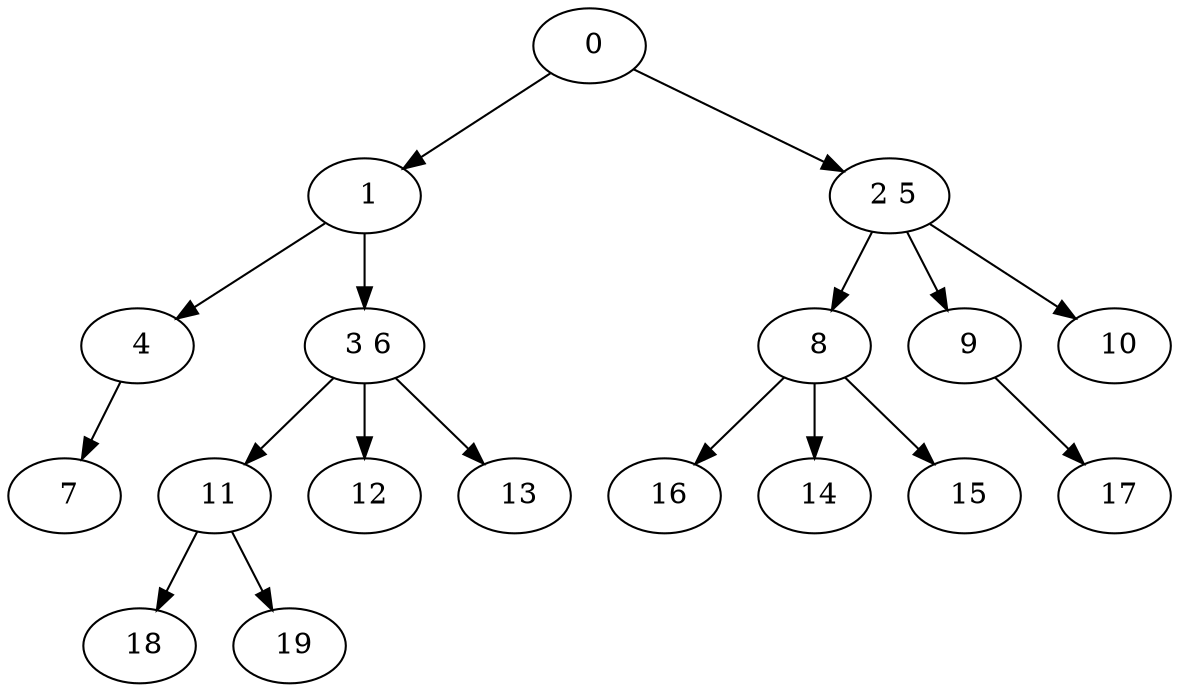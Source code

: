 digraph mytree {
" 0" -> " 1";
" 0" -> " 2 5";
" 1" -> " 4";
" 1" -> " 3 6";
" 2 5" -> " 8";
" 2 5" -> " 9";
" 2 5" -> " 10";
" 16";
" 4" -> " 7";
" 3 6" -> " 11";
" 3 6" -> " 12";
" 3 6" -> " 13";
" 7";
" 8" -> " 16";
" 8" -> " 14";
" 8" -> " 15";
" 14";
" 15";
" 11" -> " 18";
" 11" -> " 19";
" 9" -> " 17";
" 17";
" 18";
" 19";
" 12";
" 13";
" 10";
}
